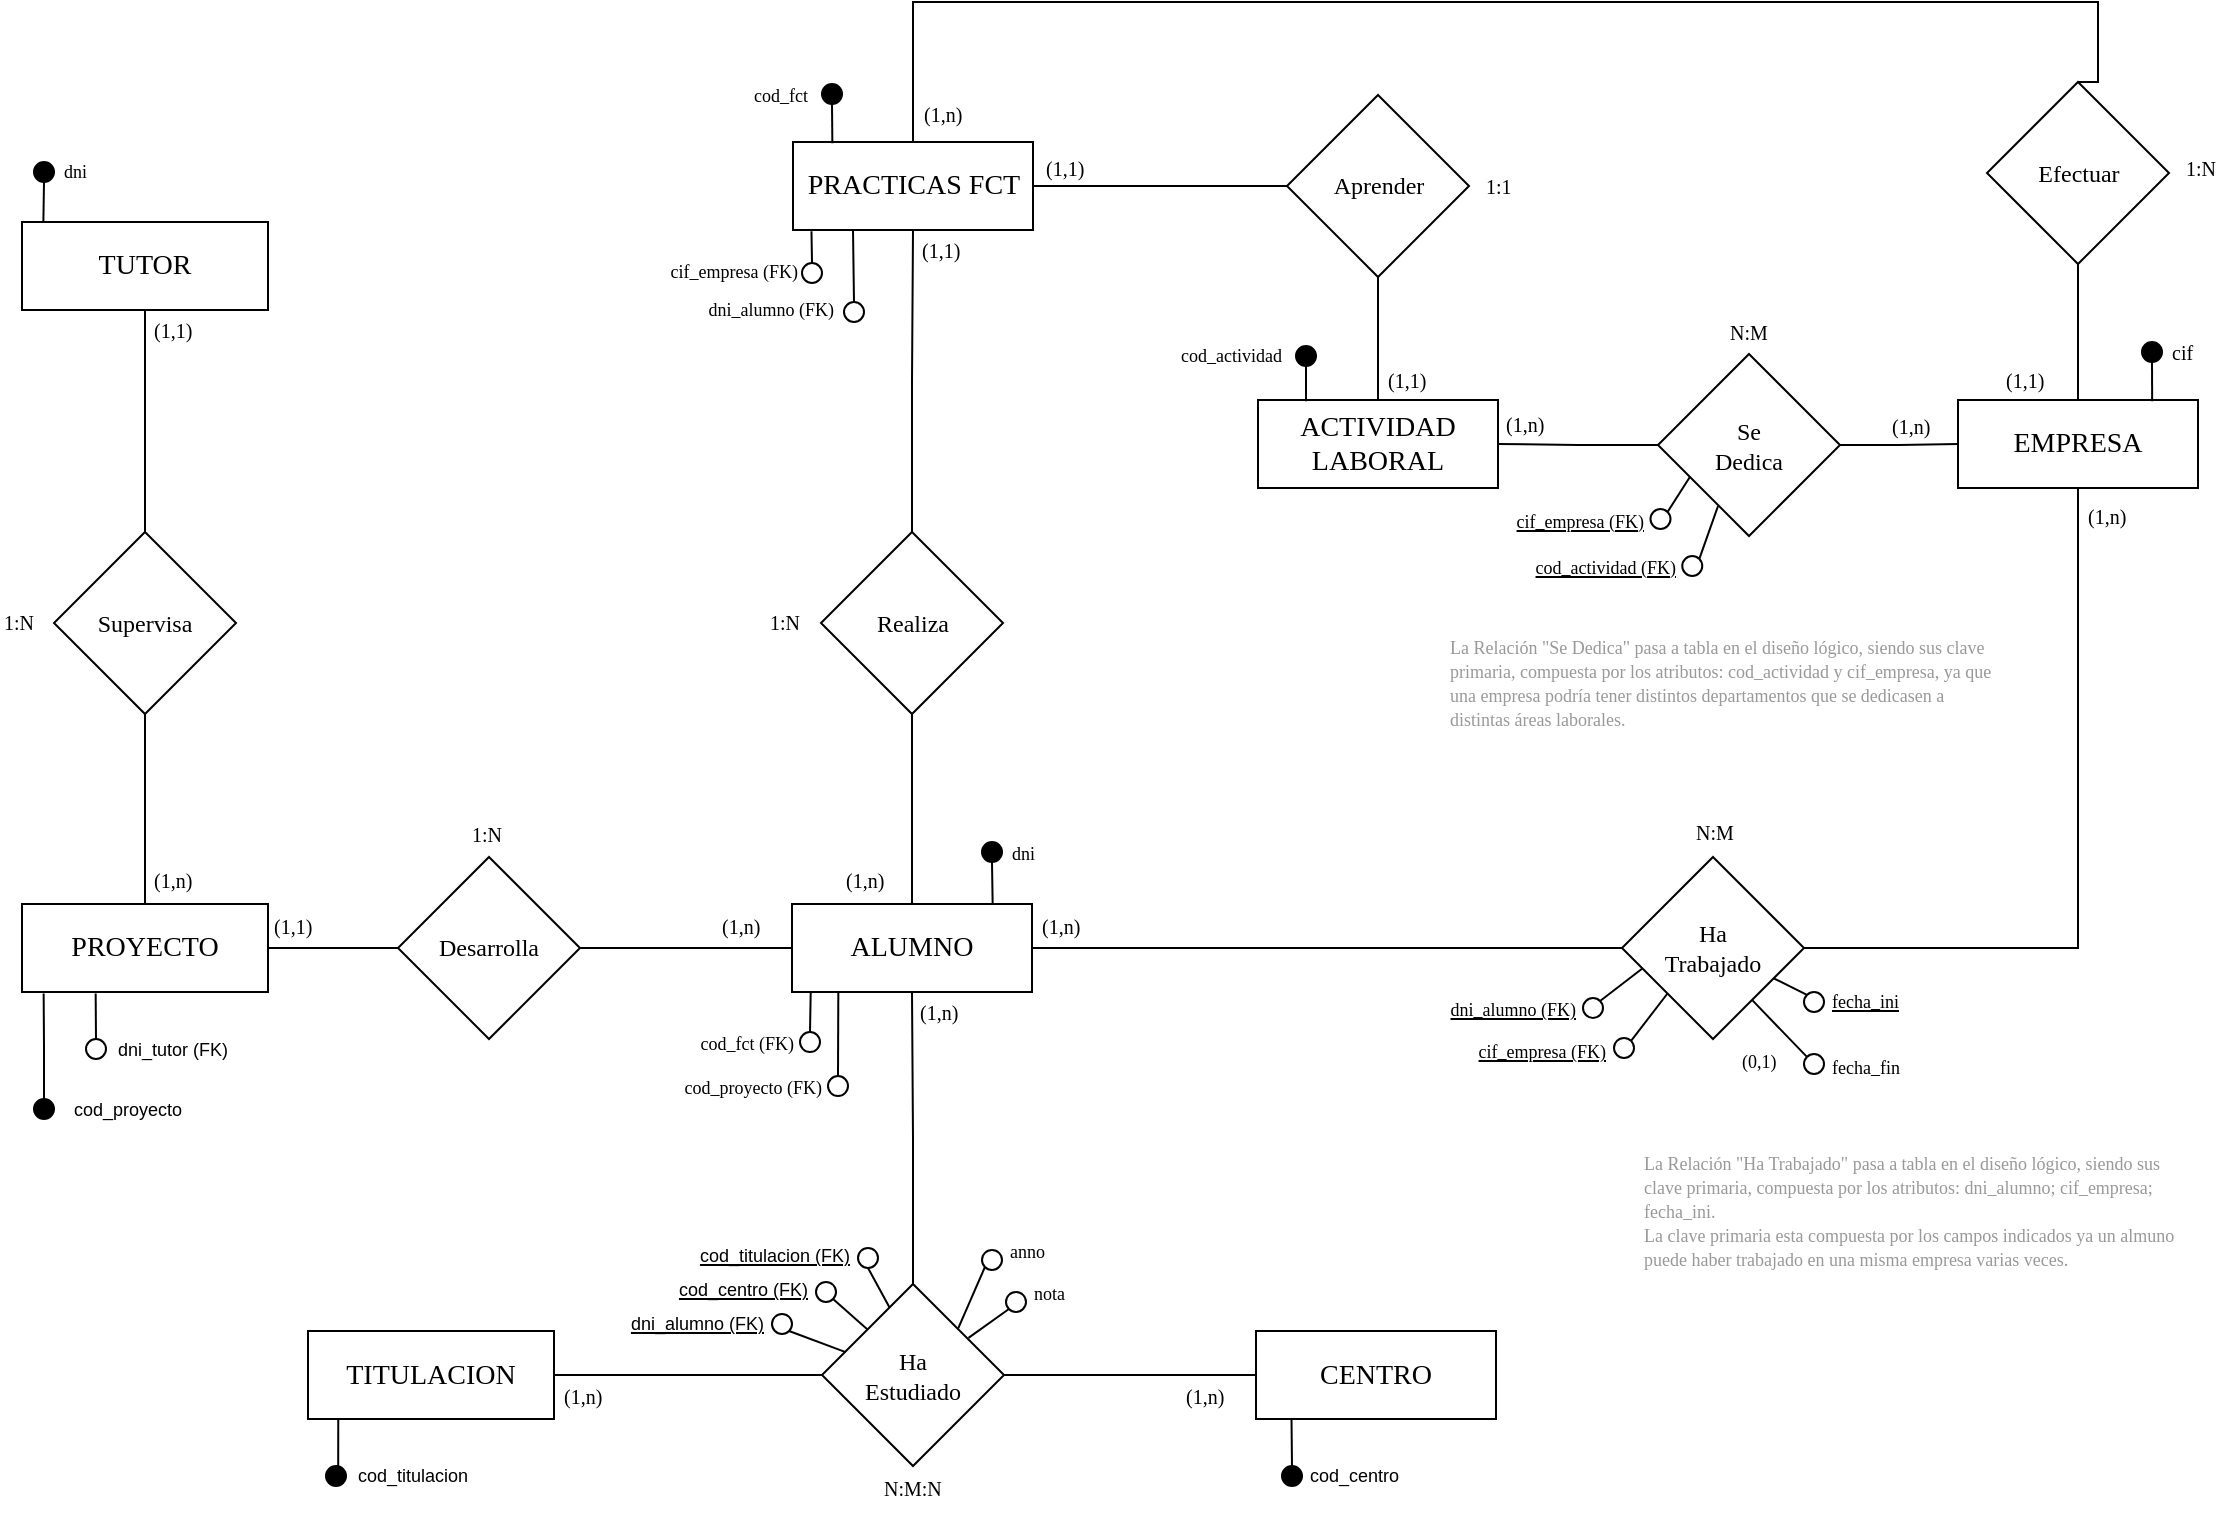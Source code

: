 <mxfile version="20.3.0" type="device"><diagram id="v0N8PeuxyIv0EkFZ524T" name="Página-1"><mxGraphModel dx="1185" dy="729" grid="1" gridSize="10" guides="1" tooltips="1" connect="1" arrows="1" fold="1" page="1" pageScale="1" pageWidth="1169" pageHeight="827" math="0" shadow="0"><root><mxCell id="0"/><mxCell id="1" parent="0"/><mxCell id="vz-3v_iNUSdOYsYR7F2_-3" value="" style="edgeStyle=orthogonalEdgeStyle;rounded=0;orthogonalLoop=1;jettySize=auto;html=1;endArrow=none;endFill=0;" parent="1" source="vz-3v_iNUSdOYsYR7F2_-1" target="vz-3v_iNUSdOYsYR7F2_-2" edge="1"><mxGeometry relative="1" as="geometry"/></mxCell><mxCell id="vz-3v_iNUSdOYsYR7F2_-20" value="" style="edgeStyle=orthogonalEdgeStyle;rounded=0;orthogonalLoop=1;jettySize=auto;html=1;fontFamily=Lucida Console;fontSize=14;endArrow=none;endFill=0;" parent="1" source="vz-3v_iNUSdOYsYR7F2_-1" target="vz-3v_iNUSdOYsYR7F2_-19" edge="1"><mxGeometry relative="1" as="geometry"/></mxCell><mxCell id="vz-3v_iNUSdOYsYR7F2_-1" value="ALUMNO" style="rounded=0;whiteSpace=wrap;html=1;fontFamily=Lucida Console;fontSize=14;" parent="1" vertex="1"><mxGeometry x="425" y="471" width="120" height="44" as="geometry"/></mxCell><mxCell id="vz-3v_iNUSdOYsYR7F2_-2" value="Desarrolla" style="rhombus;whiteSpace=wrap;html=1;rounded=0;fontFamily=Lucida Console;" parent="1" vertex="1"><mxGeometry x="228" y="447.5" width="91" height="91" as="geometry"/></mxCell><mxCell id="vz-3v_iNUSdOYsYR7F2_-7" value="" style="edgeStyle=orthogonalEdgeStyle;rounded=0;orthogonalLoop=1;jettySize=auto;html=1;fontFamily=Lucida Console;fontSize=14;endArrow=none;endFill=0;" parent="1" source="vz-3v_iNUSdOYsYR7F2_-6" target="vz-3v_iNUSdOYsYR7F2_-2" edge="1"><mxGeometry relative="1" as="geometry"/></mxCell><mxCell id="vz-3v_iNUSdOYsYR7F2_-6" value="PROYECTO" style="rounded=0;whiteSpace=wrap;html=1;fontFamily=Lucida Console;fontSize=14;" parent="1" vertex="1"><mxGeometry x="40" y="471" width="123" height="44" as="geometry"/></mxCell><mxCell id="vz-3v_iNUSdOYsYR7F2_-10" value="" style="edgeStyle=orthogonalEdgeStyle;rounded=0;orthogonalLoop=1;jettySize=auto;html=1;fontFamily=Lucida Console;fontSize=14;endArrow=none;endFill=0;" parent="1" source="vz-3v_iNUSdOYsYR7F2_-9" target="vz-3v_iNUSdOYsYR7F2_-6" edge="1"><mxGeometry relative="1" as="geometry"/></mxCell><mxCell id="vz-3v_iNUSdOYsYR7F2_-9" value="Supervisa" style="rhombus;whiteSpace=wrap;html=1;rounded=0;fontFamily=Lucida Console;" parent="1" vertex="1"><mxGeometry x="56" y="285" width="91" height="91" as="geometry"/></mxCell><mxCell id="vz-3v_iNUSdOYsYR7F2_-12" value="" style="edgeStyle=orthogonalEdgeStyle;rounded=0;orthogonalLoop=1;jettySize=auto;html=1;fontFamily=Lucida Console;fontSize=14;endArrow=none;endFill=0;" parent="1" source="vz-3v_iNUSdOYsYR7F2_-11" target="vz-3v_iNUSdOYsYR7F2_-9" edge="1"><mxGeometry relative="1" as="geometry"/></mxCell><mxCell id="vz-3v_iNUSdOYsYR7F2_-11" value="TUTOR" style="rounded=0;whiteSpace=wrap;html=1;fontFamily=Lucida Console;fontSize=14;" parent="1" vertex="1"><mxGeometry x="40" y="130" width="123" height="44" as="geometry"/></mxCell><mxCell id="vz-3v_iNUSdOYsYR7F2_-13" value="" style="edgeStyle=orthogonalEdgeStyle;rounded=0;orthogonalLoop=1;jettySize=auto;html=1;endArrow=none;endFill=0;" parent="1" source="vz-3v_iNUSdOYsYR7F2_-14" target="vz-3v_iNUSdOYsYR7F2_-15" edge="1"><mxGeometry relative="1" as="geometry"/></mxCell><mxCell id="vz-3v_iNUSdOYsYR7F2_-14" value="CENTRO" style="rounded=0;whiteSpace=wrap;html=1;fontFamily=Lucida Console;fontSize=14;" parent="1" vertex="1"><mxGeometry x="657" y="684.5" width="120" height="44" as="geometry"/></mxCell><mxCell id="vz-3v_iNUSdOYsYR7F2_-18" value="" style="edgeStyle=orthogonalEdgeStyle;rounded=0;orthogonalLoop=1;jettySize=auto;html=1;fontFamily=Lucida Console;fontSize=14;endArrow=none;endFill=0;" parent="1" source="vz-3v_iNUSdOYsYR7F2_-15" target="vz-3v_iNUSdOYsYR7F2_-1" edge="1"><mxGeometry relative="1" as="geometry"/></mxCell><mxCell id="vz-3v_iNUSdOYsYR7F2_-15" value="Ha&lt;br&gt;Estudiado" style="rhombus;whiteSpace=wrap;html=1;rounded=0;fontFamily=Lucida Console;" parent="1" vertex="1"><mxGeometry x="440" y="661" width="91" height="91" as="geometry"/></mxCell><mxCell id="vz-3v_iNUSdOYsYR7F2_-16" value="" style="edgeStyle=orthogonalEdgeStyle;rounded=0;orthogonalLoop=1;jettySize=auto;html=1;fontFamily=Lucida Console;fontSize=14;endArrow=none;endFill=0;" parent="1" source="vz-3v_iNUSdOYsYR7F2_-17" target="vz-3v_iNUSdOYsYR7F2_-15" edge="1"><mxGeometry relative="1" as="geometry"/></mxCell><mxCell id="vz-3v_iNUSdOYsYR7F2_-17" value="TITULACION" style="rounded=0;whiteSpace=wrap;html=1;fontFamily=Lucida Console;fontSize=14;" parent="1" vertex="1"><mxGeometry x="183" y="684.5" width="123" height="44" as="geometry"/></mxCell><mxCell id="vz-3v_iNUSdOYsYR7F2_-36" style="edgeStyle=orthogonalEdgeStyle;rounded=0;orthogonalLoop=1;jettySize=auto;html=1;exitX=1;exitY=0.5;exitDx=0;exitDy=0;entryX=0.5;entryY=1;entryDx=0;entryDy=0;fontFamily=Lucida Console;fontSize=14;endArrow=none;endFill=0;" parent="1" source="vz-3v_iNUSdOYsYR7F2_-19" target="vz-3v_iNUSdOYsYR7F2_-23" edge="1"><mxGeometry relative="1" as="geometry"/></mxCell><mxCell id="vz-3v_iNUSdOYsYR7F2_-19" value="Ha&lt;br&gt;Trabajado" style="rhombus;whiteSpace=wrap;html=1;rounded=0;fontFamily=Lucida Console;" parent="1" vertex="1"><mxGeometry x="840" y="447.5" width="91" height="91" as="geometry"/></mxCell><mxCell id="vz-3v_iNUSdOYsYR7F2_-22" value="" style="edgeStyle=orthogonalEdgeStyle;rounded=0;orthogonalLoop=1;jettySize=auto;html=1;fontFamily=Lucida Console;fontSize=14;endArrow=none;endFill=0;" parent="1" source="vz-3v_iNUSdOYsYR7F2_-21" target="vz-3v_iNUSdOYsYR7F2_-1" edge="1"><mxGeometry relative="1" as="geometry"/></mxCell><mxCell id="vz-3v_iNUSdOYsYR7F2_-27" value="" style="edgeStyle=orthogonalEdgeStyle;rounded=0;orthogonalLoop=1;jettySize=auto;html=1;fontFamily=Lucida Console;fontSize=14;endArrow=none;endFill=0;" parent="1" source="vz-3v_iNUSdOYsYR7F2_-21" target="vz-3v_iNUSdOYsYR7F2_-26" edge="1"><mxGeometry relative="1" as="geometry"/></mxCell><mxCell id="vz-3v_iNUSdOYsYR7F2_-21" value="Realiza" style="rhombus;whiteSpace=wrap;html=1;rounded=0;fontFamily=Lucida Console;" parent="1" vertex="1"><mxGeometry x="439.5" y="285" width="91" height="91" as="geometry"/></mxCell><mxCell id="vz-3v_iNUSdOYsYR7F2_-25" value="" style="edgeStyle=orthogonalEdgeStyle;rounded=0;orthogonalLoop=1;jettySize=auto;html=1;fontFamily=Lucida Console;fontSize=14;endArrow=none;endFill=0;" parent="1" source="vz-3v_iNUSdOYsYR7F2_-23" target="vz-3v_iNUSdOYsYR7F2_-24" edge="1"><mxGeometry relative="1" as="geometry"/></mxCell><mxCell id="vz-3v_iNUSdOYsYR7F2_-23" value="EMPRESA" style="rounded=0;whiteSpace=wrap;html=1;fontFamily=Lucida Console;fontSize=14;" parent="1" vertex="1"><mxGeometry x="1008" y="219" width="120" height="44" as="geometry"/></mxCell><mxCell id="vz-3v_iNUSdOYsYR7F2_-24" value="Efectuar" style="rhombus;whiteSpace=wrap;html=1;rounded=0;fontFamily=Lucida Console;" parent="1" vertex="1"><mxGeometry x="1022.5" y="60" width="91" height="91" as="geometry"/></mxCell><mxCell id="vz-3v_iNUSdOYsYR7F2_-30" value="" style="edgeStyle=orthogonalEdgeStyle;rounded=0;orthogonalLoop=1;jettySize=auto;html=1;fontFamily=Lucida Console;fontSize=14;endArrow=none;endFill=0;" parent="1" source="vz-3v_iNUSdOYsYR7F2_-26" target="vz-3v_iNUSdOYsYR7F2_-29" edge="1"><mxGeometry relative="1" as="geometry"/></mxCell><mxCell id="vz-3v_iNUSdOYsYR7F2_-32" style="edgeStyle=orthogonalEdgeStyle;rounded=0;orthogonalLoop=1;jettySize=auto;html=1;exitX=0.5;exitY=0;exitDx=0;exitDy=0;entryX=0.5;entryY=0;entryDx=0;entryDy=0;fontFamily=Lucida Console;fontSize=14;endArrow=none;endFill=0;" parent="1" source="vz-3v_iNUSdOYsYR7F2_-26" target="vz-3v_iNUSdOYsYR7F2_-24" edge="1"><mxGeometry relative="1" as="geometry"><Array as="points"><mxPoint x="486" y="20"/><mxPoint x="1078" y="20"/></Array></mxGeometry></mxCell><mxCell id="vz-3v_iNUSdOYsYR7F2_-26" value="PRACTICAS FCT" style="rounded=0;whiteSpace=wrap;html=1;fontFamily=Lucida Console;fontSize=14;" parent="1" vertex="1"><mxGeometry x="425.5" y="90" width="120" height="44" as="geometry"/></mxCell><mxCell id="vz-3v_iNUSdOYsYR7F2_-28" value="ACTIVIDAD&lt;br&gt;LABORAL" style="rounded=0;whiteSpace=wrap;html=1;fontFamily=Lucida Console;fontSize=14;" parent="1" vertex="1"><mxGeometry x="658" y="219" width="120" height="44" as="geometry"/></mxCell><mxCell id="vz-3v_iNUSdOYsYR7F2_-31" value="" style="edgeStyle=orthogonalEdgeStyle;rounded=0;orthogonalLoop=1;jettySize=auto;html=1;fontFamily=Lucida Console;fontSize=14;endArrow=none;endFill=0;exitX=0.5;exitY=1;exitDx=0;exitDy=0;" parent="1" source="vz-3v_iNUSdOYsYR7F2_-29" target="vz-3v_iNUSdOYsYR7F2_-28" edge="1"><mxGeometry relative="1" as="geometry"><mxPoint x="718" y="247.5" as="sourcePoint"/></mxGeometry></mxCell><mxCell id="vz-3v_iNUSdOYsYR7F2_-29" value="Aprender" style="rhombus;whiteSpace=wrap;html=1;rounded=0;fontFamily=Lucida Console;" parent="1" vertex="1"><mxGeometry x="672.5" y="66.5" width="91" height="91" as="geometry"/></mxCell><mxCell id="vz-3v_iNUSdOYsYR7F2_-34" value="" style="edgeStyle=orthogonalEdgeStyle;rounded=0;orthogonalLoop=1;jettySize=auto;html=1;fontFamily=Lucida Console;fontSize=14;endArrow=none;endFill=0;" parent="1" source="vz-3v_iNUSdOYsYR7F2_-33" target="vz-3v_iNUSdOYsYR7F2_-28" edge="1"><mxGeometry relative="1" as="geometry"/></mxCell><mxCell id="vz-3v_iNUSdOYsYR7F2_-35" value="" style="edgeStyle=orthogonalEdgeStyle;rounded=0;orthogonalLoop=1;jettySize=auto;html=1;fontFamily=Lucida Console;fontSize=14;endArrow=none;endFill=0;" parent="1" source="vz-3v_iNUSdOYsYR7F2_-33" target="vz-3v_iNUSdOYsYR7F2_-23" edge="1"><mxGeometry relative="1" as="geometry"/></mxCell><mxCell id="vz-3v_iNUSdOYsYR7F2_-33" value="Se&lt;br&gt;Dedica" style="rhombus;whiteSpace=wrap;html=1;rounded=0;fontFamily=Lucida Console;" parent="1" vertex="1"><mxGeometry x="858" y="196" width="91" height="91" as="geometry"/></mxCell><mxCell id="vz-3v_iNUSdOYsYR7F2_-39" style="edgeStyle=orthogonalEdgeStyle;rounded=0;orthogonalLoop=1;jettySize=auto;html=1;exitX=0.5;exitY=1;exitDx=0;exitDy=0;entryX=0.087;entryY=-0.008;entryDx=0;entryDy=0;entryPerimeter=0;fontFamily=Lucida Console;fontSize=14;endArrow=none;endFill=0;" parent="1" source="vz-3v_iNUSdOYsYR7F2_-37" target="vz-3v_iNUSdOYsYR7F2_-11" edge="1"><mxGeometry relative="1" as="geometry"/></mxCell><mxCell id="vz-3v_iNUSdOYsYR7F2_-37" value="" style="ellipse;fillColor=#000000;strokeColor=#000000;fontFamily=Lucida Console;fontSize=14;" parent="1" vertex="1"><mxGeometry x="46" y="100" width="10" height="10" as="geometry"/></mxCell><mxCell id="vz-3v_iNUSdOYsYR7F2_-40" value="&lt;span style=&quot;font-size: 9px;&quot;&gt;&lt;font style=&quot;font-size: 9px;&quot;&gt;dni&lt;/font&gt;&lt;/span&gt;" style="text;html=1;strokeColor=none;fillColor=none;align=left;verticalAlign=middle;whiteSpace=wrap;rounded=0;fontFamily=Lucida Console;fontSize=9;fontStyle=0" parent="1" vertex="1"><mxGeometry x="59" y="90" width="60" height="30" as="geometry"/></mxCell><mxCell id="vz-3v_iNUSdOYsYR7F2_-41" value="&lt;span&gt;&lt;font style=&quot;font-size: 10px;&quot;&gt;(1,1)&lt;/font&gt;&lt;/span&gt;" style="text;html=1;strokeColor=none;fillColor=none;align=left;verticalAlign=middle;whiteSpace=wrap;rounded=0;fontFamily=Lucida Console;fontSize=14;fontStyle=0" parent="1" vertex="1"><mxGeometry x="104" y="169" width="36" height="30" as="geometry"/></mxCell><mxCell id="vz-3v_iNUSdOYsYR7F2_-42" value="&lt;span&gt;&lt;font style=&quot;font-size: 10px;&quot;&gt;(1,n)&lt;/font&gt;&lt;/span&gt;" style="text;html=1;strokeColor=none;fillColor=none;align=left;verticalAlign=middle;whiteSpace=wrap;rounded=0;fontFamily=Lucida Console;fontSize=14;fontStyle=0" parent="1" vertex="1"><mxGeometry x="104" y="444" width="60" height="30" as="geometry"/></mxCell><mxCell id="vz-3v_iNUSdOYsYR7F2_-43" value="&lt;span&gt;&lt;font style=&quot;font-size: 10px;&quot;&gt;1:N&lt;/font&gt;&lt;/span&gt;" style="text;html=1;strokeColor=none;fillColor=none;align=left;verticalAlign=middle;whiteSpace=wrap;rounded=0;fontFamily=Lucida Console;fontSize=14;fontStyle=0" parent="1" vertex="1"><mxGeometry x="29" y="314.5" width="60" height="30" as="geometry"/></mxCell><mxCell id="vz-3v_iNUSdOYsYR7F2_-47" style="edgeStyle=orthogonalEdgeStyle;rounded=0;orthogonalLoop=1;jettySize=auto;html=1;exitX=0.5;exitY=0;exitDx=0;exitDy=0;entryX=0.088;entryY=1.018;entryDx=0;entryDy=0;entryPerimeter=0;fontFamily=Lucida Console;fontSize=14;endArrow=none;endFill=0;" parent="1" source="vz-3v_iNUSdOYsYR7F2_-45" target="vz-3v_iNUSdOYsYR7F2_-6" edge="1"><mxGeometry relative="1" as="geometry"/></mxCell><mxCell id="vz-3v_iNUSdOYsYR7F2_-45" value="" style="ellipse;fillColor=#000000;strokeColor=#000000;fontFamily=Lucida Console;fontSize=14;" parent="1" vertex="1"><mxGeometry x="46" y="568.5" width="10" height="10" as="geometry"/></mxCell><mxCell id="vz-3v_iNUSdOYsYR7F2_-50" style="edgeStyle=orthogonalEdgeStyle;rounded=0;orthogonalLoop=1;jettySize=auto;html=1;exitX=0.5;exitY=1;exitDx=0;exitDy=0;entryX=0.836;entryY=-0.011;entryDx=0;entryDy=0;entryPerimeter=0;fontFamily=Lucida Console;fontSize=10;endArrow=none;endFill=0;" parent="1" source="vz-3v_iNUSdOYsYR7F2_-48" target="vz-3v_iNUSdOYsYR7F2_-1" edge="1"><mxGeometry relative="1" as="geometry"/></mxCell><mxCell id="vz-3v_iNUSdOYsYR7F2_-48" value="" style="ellipse;fillColor=#000000;strokeColor=#000000;fontFamily=Lucida Console;fontSize=14;" parent="1" vertex="1"><mxGeometry x="520" y="440" width="10" height="10" as="geometry"/></mxCell><mxCell id="vz-3v_iNUSdOYsYR7F2_-49" value="&lt;span&gt;&lt;font style=&quot;font-size: 9px;&quot;&gt;dni&lt;/font&gt;&lt;/span&gt;" style="text;html=1;strokeColor=none;fillColor=none;align=left;verticalAlign=middle;whiteSpace=wrap;rounded=0;fontFamily=Lucida Console;fontSize=14;fontStyle=0" parent="1" vertex="1"><mxGeometry x="533" y="440" width="60" height="10" as="geometry"/></mxCell><mxCell id="vz-3v_iNUSdOYsYR7F2_-51" value="&lt;span&gt;&lt;font style=&quot;font-size: 10px;&quot;&gt;(1,1)&lt;/font&gt;&lt;/span&gt;" style="text;html=1;strokeColor=none;fillColor=none;align=left;verticalAlign=middle;whiteSpace=wrap;rounded=0;fontFamily=Lucida Console;fontSize=14;fontStyle=0" parent="1" vertex="1"><mxGeometry x="164" y="467" width="60" height="30" as="geometry"/></mxCell><mxCell id="vz-3v_iNUSdOYsYR7F2_-52" value="&lt;span&gt;&lt;font style=&quot;font-size: 10px;&quot;&gt;(1,n)&lt;/font&gt;&lt;/span&gt;" style="text;html=1;strokeColor=none;fillColor=none;align=left;verticalAlign=middle;whiteSpace=wrap;rounded=0;fontFamily=Lucida Console;fontSize=14;fontStyle=0" parent="1" vertex="1"><mxGeometry x="388" y="467" width="60" height="30" as="geometry"/></mxCell><mxCell id="vz-3v_iNUSdOYsYR7F2_-53" value="&lt;span&gt;&lt;font style=&quot;font-size: 10px;&quot;&gt;1:N&lt;/font&gt;&lt;/span&gt;" style="text;html=1;strokeColor=none;fillColor=none;align=left;verticalAlign=middle;whiteSpace=wrap;rounded=0;fontFamily=Lucida Console;fontSize=14;fontStyle=0" parent="1" vertex="1"><mxGeometry x="263" y="421" width="60" height="30" as="geometry"/></mxCell><mxCell id="vz-3v_iNUSdOYsYR7F2_-55" value="&lt;span style=&quot;font-size: 9px; font-family: Calibri, sans-serif;&quot;&gt;cod_titulacion&lt;/span&gt;" style="text;whiteSpace=wrap;html=1;fontSize=9;fontFamily=Lucida Console;" parent="1" vertex="1"><mxGeometry x="206" y="745" width="100" height="40" as="geometry"/></mxCell><mxCell id="vz-3v_iNUSdOYsYR7F2_-59" style="edgeStyle=orthogonalEdgeStyle;rounded=0;orthogonalLoop=1;jettySize=auto;html=1;exitX=0.5;exitY=0;exitDx=0;exitDy=0;entryX=0.123;entryY=1.002;entryDx=0;entryDy=0;entryPerimeter=0;fontFamily=Lucida Console;fontSize=10;endArrow=none;endFill=0;" parent="1" source="vz-3v_iNUSdOYsYR7F2_-56" target="vz-3v_iNUSdOYsYR7F2_-17" edge="1"><mxGeometry relative="1" as="geometry"/></mxCell><mxCell id="vz-3v_iNUSdOYsYR7F2_-56" value="" style="ellipse;fillColor=#000000;strokeColor=#000000;fontFamily=Lucida Console;fontSize=14;" parent="1" vertex="1"><mxGeometry x="192" y="752" width="10" height="10" as="geometry"/></mxCell><mxCell id="vz-3v_iNUSdOYsYR7F2_-58" value="&lt;span style=&quot;font-size: 9px; font-family: Calibri, sans-serif;&quot;&gt;cod_centro&lt;/span&gt;" style="text;whiteSpace=wrap;html=1;fontSize=9;fontFamily=Lucida Console;" parent="1" vertex="1"><mxGeometry x="682" y="745" width="90" height="40" as="geometry"/></mxCell><mxCell id="vz-3v_iNUSdOYsYR7F2_-61" style="edgeStyle=orthogonalEdgeStyle;rounded=0;orthogonalLoop=1;jettySize=auto;html=1;exitX=0.5;exitY=0;exitDx=0;exitDy=0;entryX=0.148;entryY=1.012;entryDx=0;entryDy=0;entryPerimeter=0;fontFamily=Lucida Console;fontSize=10;endArrow=none;endFill=0;" parent="1" source="vz-3v_iNUSdOYsYR7F2_-60" target="vz-3v_iNUSdOYsYR7F2_-14" edge="1"><mxGeometry relative="1" as="geometry"><mxPoint x="675" y="752.0" as="sourcePoint"/><mxPoint x="675.36" y="727.884" as="targetPoint"/></mxGeometry></mxCell><mxCell id="vz-3v_iNUSdOYsYR7F2_-60" value="" style="ellipse;fillColor=#000000;strokeColor=#000000;fontFamily=Lucida Console;fontSize=14;" parent="1" vertex="1"><mxGeometry x="670" y="752" width="10" height="10" as="geometry"/></mxCell><mxCell id="vz-3v_iNUSdOYsYR7F2_-62" value="&lt;span style=&quot;font-size: 9px;&quot;&gt;anno&lt;/span&gt;" style="text;whiteSpace=wrap;html=1;fontSize=9;fontFamily=Lucida Console;" parent="1" vertex="1"><mxGeometry x="532" y="632.97" width="28" height="18.03" as="geometry"/></mxCell><mxCell id="vz-3v_iNUSdOYsYR7F2_-65" style="rounded=0;orthogonalLoop=1;jettySize=auto;html=1;exitX=0;exitY=1;exitDx=0;exitDy=0;entryX=0.749;entryY=0.242;entryDx=0;entryDy=0;entryPerimeter=0;fontFamily=Lucida Console;fontSize=10;endArrow=none;endFill=0;" parent="1" source="vz-3v_iNUSdOYsYR7F2_-64" target="vz-3v_iNUSdOYsYR7F2_-15" edge="1"><mxGeometry relative="1" as="geometry"/></mxCell><mxCell id="vz-3v_iNUSdOYsYR7F2_-64" value="" style="ellipse;fillColor=#FFFFFF;strokeColor=#000000;fontFamily=Lucida Console;fontSize=14;" parent="1" vertex="1"><mxGeometry x="520" y="643.97" width="10" height="10" as="geometry"/></mxCell><mxCell id="vz-3v_iNUSdOYsYR7F2_-66" value="&lt;span style=&quot;font-size: 9px;&quot;&gt;nota&lt;/span&gt;" style="text;whiteSpace=wrap;html=1;fontSize=9;fontFamily=Lucida Console;" parent="1" vertex="1"><mxGeometry x="544" y="653.97" width="28" height="18.03" as="geometry"/></mxCell><mxCell id="vz-3v_iNUSdOYsYR7F2_-68" style="edgeStyle=none;rounded=0;orthogonalLoop=1;jettySize=auto;html=1;exitX=0;exitY=1;exitDx=0;exitDy=0;entryX=0.805;entryY=0.296;entryDx=0;entryDy=0;entryPerimeter=0;fontFamily=Lucida Console;fontSize=10;endArrow=none;endFill=0;" parent="1" source="vz-3v_iNUSdOYsYR7F2_-67" target="vz-3v_iNUSdOYsYR7F2_-15" edge="1"><mxGeometry relative="1" as="geometry"/></mxCell><mxCell id="vz-3v_iNUSdOYsYR7F2_-67" value="" style="ellipse;fillColor=#FFFFFF;strokeColor=#000000;fontFamily=Lucida Console;fontSize=14;" parent="1" vertex="1"><mxGeometry x="532" y="664.97" width="10" height="10" as="geometry"/></mxCell><mxCell id="vz-3v_iNUSdOYsYR7F2_-69" value="&lt;span&gt;&lt;font style=&quot;font-size: 10px;&quot;&gt;(1,n)&lt;/font&gt;&lt;/span&gt;" style="text;html=1;strokeColor=none;fillColor=none;align=left;verticalAlign=middle;whiteSpace=wrap;rounded=0;fontFamily=Lucida Console;fontSize=14;fontStyle=0" parent="1" vertex="1"><mxGeometry x="487" y="510" width="60" height="30" as="geometry"/></mxCell><mxCell id="vz-3v_iNUSdOYsYR7F2_-70" value="&lt;span&gt;&lt;font style=&quot;font-size: 10px;&quot;&gt;(1,n)&lt;/font&gt;&lt;/span&gt;" style="text;html=1;strokeColor=none;fillColor=none;align=left;verticalAlign=middle;whiteSpace=wrap;rounded=0;fontFamily=Lucida Console;fontSize=14;fontStyle=0" parent="1" vertex="1"><mxGeometry x="309" y="701.5" width="60" height="30" as="geometry"/></mxCell><mxCell id="vz-3v_iNUSdOYsYR7F2_-71" value="&lt;span&gt;&lt;font style=&quot;font-size: 10px;&quot;&gt;(1,n)&lt;/font&gt;&lt;/span&gt;" style="text;html=1;strokeColor=none;fillColor=none;align=left;verticalAlign=middle;whiteSpace=wrap;rounded=0;fontFamily=Lucida Console;fontSize=14;fontStyle=0" parent="1" vertex="1"><mxGeometry x="620" y="701.5" width="60" height="30" as="geometry"/></mxCell><mxCell id="vz-3v_iNUSdOYsYR7F2_-72" value="&lt;span&gt;&lt;font style=&quot;font-size: 10px;&quot;&gt;N:M:N&lt;/font&gt;&lt;/span&gt;" style="text;html=1;strokeColor=none;fillColor=none;align=left;verticalAlign=middle;whiteSpace=wrap;rounded=0;fontFamily=Lucida Console;fontSize=14;fontStyle=0" parent="1" vertex="1"><mxGeometry x="469" y="748" width="60" height="30" as="geometry"/></mxCell><mxCell id="vz-3v_iNUSdOYsYR7F2_-73" value="&lt;span style=&quot;font-size: 9px;&quot;&gt;fecha_ini&lt;/span&gt;" style="text;whiteSpace=wrap;html=1;fontSize=9;fontFamily=Lucida Console;fontStyle=4" parent="1" vertex="1"><mxGeometry x="943" y="508" width="69" height="18.03" as="geometry"/></mxCell><mxCell id="vz-3v_iNUSdOYsYR7F2_-77" style="edgeStyle=none;rounded=0;orthogonalLoop=1;jettySize=auto;html=1;exitX=0;exitY=0;exitDx=0;exitDy=0;fontFamily=Lucida Console;fontSize=10;endArrow=none;endFill=0;" parent="1" source="vz-3v_iNUSdOYsYR7F2_-74" target="vz-3v_iNUSdOYsYR7F2_-19" edge="1"><mxGeometry relative="1" as="geometry"/></mxCell><mxCell id="vz-3v_iNUSdOYsYR7F2_-74" value="" style="ellipse;fillColor=none;strokeColor=#000000;fontFamily=Lucida Console;fontSize=14;" parent="1" vertex="1"><mxGeometry x="931" y="515" width="10" height="10" as="geometry"/></mxCell><mxCell id="vz-3v_iNUSdOYsYR7F2_-75" value="&lt;span style=&quot;font-size: 9px;&quot;&gt;fecha_fin&lt;/span&gt;" style="text;whiteSpace=wrap;html=1;fontSize=9;fontFamily=Lucida Console;" parent="1" vertex="1"><mxGeometry x="943" y="541" width="67" height="18.03" as="geometry"/></mxCell><mxCell id="vz-3v_iNUSdOYsYR7F2_-78" style="edgeStyle=none;rounded=0;orthogonalLoop=1;jettySize=auto;html=1;exitX=0;exitY=0;exitDx=0;exitDy=0;entryX=0.717;entryY=0.788;entryDx=0;entryDy=0;entryPerimeter=0;fontFamily=Lucida Console;fontSize=10;endArrow=none;endFill=0;" parent="1" source="vz-3v_iNUSdOYsYR7F2_-76" target="vz-3v_iNUSdOYsYR7F2_-19" edge="1"><mxGeometry relative="1" as="geometry"/></mxCell><mxCell id="vz-3v_iNUSdOYsYR7F2_-76" value="" style="ellipse;fillColor=#FFFFFF;strokeColor=#000000;fontFamily=Lucida Console;fontSize=14;" parent="1" vertex="1"><mxGeometry x="931" y="546" width="10" height="10" as="geometry"/></mxCell><mxCell id="vz-3v_iNUSdOYsYR7F2_-79" value="&lt;span&gt;&lt;font style=&quot;font-size: 10px;&quot;&gt;(1,n)&lt;/font&gt;&lt;/span&gt;" style="text;html=1;strokeColor=none;fillColor=none;align=left;verticalAlign=middle;whiteSpace=wrap;rounded=0;fontFamily=Lucida Console;fontSize=14;fontStyle=0" parent="1" vertex="1"><mxGeometry x="548" y="467" width="60" height="30" as="geometry"/></mxCell><mxCell id="vz-3v_iNUSdOYsYR7F2_-80" value="&lt;span&gt;&lt;font style=&quot;font-size: 10px;&quot;&gt;(1,n)&lt;/font&gt;&lt;/span&gt;" style="text;html=1;strokeColor=none;fillColor=none;align=left;verticalAlign=middle;whiteSpace=wrap;rounded=0;fontFamily=Lucida Console;fontSize=14;fontStyle=0" parent="1" vertex="1"><mxGeometry x="1071" y="262" width="39" height="30" as="geometry"/></mxCell><mxCell id="vz-3v_iNUSdOYsYR7F2_-81" value="&lt;span&gt;&lt;font style=&quot;font-size: 10px;&quot;&gt;N:M&lt;/font&gt;&lt;/span&gt;" style="text;html=1;strokeColor=none;fillColor=none;align=left;verticalAlign=middle;whiteSpace=wrap;rounded=0;fontFamily=Lucida Console;fontSize=14;fontStyle=0" parent="1" vertex="1"><mxGeometry x="875" y="420" width="60" height="30" as="geometry"/></mxCell><mxCell id="vz-3v_iNUSdOYsYR7F2_-84" style="edgeStyle=none;rounded=0;orthogonalLoop=1;jettySize=auto;html=1;exitX=0.5;exitY=1;exitDx=0;exitDy=0;entryX=0.809;entryY=0.015;entryDx=0;entryDy=0;entryPerimeter=0;fontFamily=Lucida Console;fontSize=10;endArrow=none;endFill=0;" parent="1" source="vz-3v_iNUSdOYsYR7F2_-82" target="vz-3v_iNUSdOYsYR7F2_-23" edge="1"><mxGeometry relative="1" as="geometry"/></mxCell><mxCell id="vz-3v_iNUSdOYsYR7F2_-82" value="" style="ellipse;fillColor=#000000;strokeColor=#000000;fontFamily=Lucida Console;fontSize=14;" parent="1" vertex="1"><mxGeometry x="1100" y="190" width="10" height="10" as="geometry"/></mxCell><mxCell id="vz-3v_iNUSdOYsYR7F2_-83" value="&lt;span&gt;&lt;font style=&quot;font-size: 10px;&quot;&gt;cif&lt;/font&gt;&lt;/span&gt;" style="text;html=1;strokeColor=none;fillColor=none;align=left;verticalAlign=middle;whiteSpace=wrap;rounded=0;fontFamily=Lucida Console;fontSize=14;fontStyle=0" parent="1" vertex="1"><mxGeometry x="1113" y="180" width="27" height="30" as="geometry"/></mxCell><mxCell id="vz-3v_iNUSdOYsYR7F2_-90" style="edgeStyle=none;rounded=0;orthogonalLoop=1;jettySize=auto;html=1;exitX=0.5;exitY=0;exitDx=0;exitDy=0;entryX=0.077;entryY=1.015;entryDx=0;entryDy=0;entryPerimeter=0;fontFamily=Lucida Console;fontSize=10;endArrow=none;endFill=0;" parent="1" source="vz-3v_iNUSdOYsYR7F2_-86" target="vz-3v_iNUSdOYsYR7F2_-26" edge="1"><mxGeometry relative="1" as="geometry"/></mxCell><mxCell id="vz-3v_iNUSdOYsYR7F2_-86" value="" style="ellipse;fillColor=none;strokeColor=#000000;fontFamily=Lucida Console;fontSize=14;" parent="1" vertex="1"><mxGeometry x="430" y="150.5" width="10" height="10" as="geometry"/></mxCell><mxCell id="vz-3v_iNUSdOYsYR7F2_-87" value="&lt;span&gt;&lt;font style=&quot;font-size: 9px;&quot;&gt;cif_empresa (FK)&lt;/font&gt;&lt;/span&gt;" style="text;html=1;strokeColor=none;fillColor=none;align=right;verticalAlign=middle;whiteSpace=wrap;rounded=0;fontFamily=Lucida Console;fontSize=10;fontStyle=0" parent="1" vertex="1"><mxGeometry x="340" y="148.5" width="90" height="11.5" as="geometry"/></mxCell><mxCell id="vz-3v_iNUSdOYsYR7F2_-91" style="edgeStyle=none;rounded=0;orthogonalLoop=1;jettySize=auto;html=1;exitX=0.5;exitY=0;exitDx=0;exitDy=0;fontFamily=Lucida Console;fontSize=10;endArrow=none;endFill=0;entryX=0.25;entryY=1;entryDx=0;entryDy=0;" parent="1" source="vz-3v_iNUSdOYsYR7F2_-88" target="vz-3v_iNUSdOYsYR7F2_-26" edge="1"><mxGeometry relative="1" as="geometry"><mxPoint x="458" y="130" as="targetPoint"/></mxGeometry></mxCell><mxCell id="vz-3v_iNUSdOYsYR7F2_-88" value="" style="ellipse;fillColor=none;strokeColor=#000000;fontFamily=Lucida Console;fontSize=14;" parent="1" vertex="1"><mxGeometry x="451" y="170" width="10" height="10" as="geometry"/></mxCell><mxCell id="vz-3v_iNUSdOYsYR7F2_-89" value="&lt;span&gt;&lt;font style=&quot;font-size: 9px;&quot;&gt;dni_alumno (FK)&lt;/font&gt;&lt;/span&gt;" style="text;html=1;strokeColor=none;fillColor=none;align=right;verticalAlign=middle;whiteSpace=wrap;rounded=0;fontFamily=Lucida Console;fontSize=10;fontStyle=0" parent="1" vertex="1"><mxGeometry x="360" y="168" width="88" height="10" as="geometry"/></mxCell><mxCell id="vz-3v_iNUSdOYsYR7F2_-92" value="&lt;span&gt;&lt;font style=&quot;font-size: 10px;&quot;&gt;(1,n)&lt;/font&gt;&lt;/span&gt;" style="text;html=1;strokeColor=none;fillColor=none;align=left;verticalAlign=middle;whiteSpace=wrap;rounded=0;fontFamily=Lucida Console;fontSize=14;fontStyle=0" parent="1" vertex="1"><mxGeometry x="450" y="444" width="60" height="30" as="geometry"/></mxCell><mxCell id="vz-3v_iNUSdOYsYR7F2_-93" value="&lt;span&gt;&lt;font style=&quot;font-size: 10px;&quot;&gt;(1,1)&lt;/font&gt;&lt;/span&gt;" style="text;html=1;strokeColor=none;fillColor=none;align=left;verticalAlign=middle;whiteSpace=wrap;rounded=0;fontFamily=Lucida Console;fontSize=14;fontStyle=0" parent="1" vertex="1"><mxGeometry x="488" y="129" width="60" height="30" as="geometry"/></mxCell><mxCell id="vz-3v_iNUSdOYsYR7F2_-94" value="&lt;span&gt;&lt;font style=&quot;font-size: 10px;&quot;&gt;1:N&lt;/font&gt;&lt;/span&gt;" style="text;html=1;strokeColor=none;fillColor=none;align=left;verticalAlign=middle;whiteSpace=wrap;rounded=0;fontFamily=Lucida Console;fontSize=14;fontStyle=0" parent="1" vertex="1"><mxGeometry x="412" y="315" width="28" height="30" as="geometry"/></mxCell><mxCell id="vz-3v_iNUSdOYsYR7F2_-95" value="&lt;span&gt;&lt;font style=&quot;font-size: 10px;&quot;&gt;(1,1)&lt;/font&gt;&lt;/span&gt;" style="text;html=1;strokeColor=none;fillColor=none;align=left;verticalAlign=middle;whiteSpace=wrap;rounded=0;fontFamily=Lucida Console;fontSize=14;fontStyle=0" parent="1" vertex="1"><mxGeometry x="550" y="88" width="60" height="30" as="geometry"/></mxCell><mxCell id="vz-3v_iNUSdOYsYR7F2_-96" value="&lt;span&gt;&lt;font style=&quot;font-size: 10px;&quot;&gt;(1,1)&lt;/font&gt;&lt;/span&gt;" style="text;html=1;strokeColor=none;fillColor=none;align=left;verticalAlign=middle;whiteSpace=wrap;rounded=0;fontFamily=Lucida Console;fontSize=14;fontStyle=0" parent="1" vertex="1"><mxGeometry x="721" y="194" width="60" height="30" as="geometry"/></mxCell><mxCell id="vz-3v_iNUSdOYsYR7F2_-97" value="&lt;span&gt;&lt;font style=&quot;font-size: 10px;&quot;&gt;1:1&lt;/font&gt;&lt;/span&gt;" style="text;html=1;strokeColor=none;fillColor=none;align=left;verticalAlign=middle;whiteSpace=wrap;rounded=0;fontFamily=Lucida Console;fontSize=14;fontStyle=0" parent="1" vertex="1"><mxGeometry x="770" y="97" width="28" height="30" as="geometry"/></mxCell><mxCell id="vz-3v_iNUSdOYsYR7F2_-100" style="edgeStyle=none;rounded=0;orthogonalLoop=1;jettySize=auto;html=1;exitX=0.5;exitY=1;exitDx=0;exitDy=0;entryX=0.2;entryY=0.014;entryDx=0;entryDy=0;entryPerimeter=0;fontFamily=Lucida Console;fontSize=10;endArrow=none;endFill=0;" parent="1" source="vz-3v_iNUSdOYsYR7F2_-98" target="vz-3v_iNUSdOYsYR7F2_-28" edge="1"><mxGeometry relative="1" as="geometry"/></mxCell><mxCell id="vz-3v_iNUSdOYsYR7F2_-98" value="" style="ellipse;fillColor=#000000;strokeColor=#000000;fontFamily=Lucida Console;fontSize=14;" parent="1" vertex="1"><mxGeometry x="677" y="192" width="10" height="10" as="geometry"/></mxCell><mxCell id="vz-3v_iNUSdOYsYR7F2_-99" value="&lt;span style=&quot;font-size: 9px;&quot;&gt;cod_actividad&lt;/span&gt;" style="text;html=1;strokeColor=none;fillColor=none;align=right;verticalAlign=middle;whiteSpace=wrap;rounded=0;fontFamily=Lucida Console;fontSize=9;fontStyle=0" parent="1" vertex="1"><mxGeometry x="589" y="182" width="83" height="30" as="geometry"/></mxCell><mxCell id="vz-3v_iNUSdOYsYR7F2_-101" value="&lt;span&gt;&lt;font style=&quot;font-size: 10px;&quot;&gt;(1,n)&lt;/font&gt;&lt;/span&gt;" style="text;html=1;strokeColor=none;fillColor=none;align=left;verticalAlign=middle;whiteSpace=wrap;rounded=0;fontFamily=Lucida Console;fontSize=14;fontStyle=0" parent="1" vertex="1"><mxGeometry x="489" y="61" width="60" height="30" as="geometry"/></mxCell><mxCell id="vz-3v_iNUSdOYsYR7F2_-102" value="&lt;span&gt;&lt;font style=&quot;font-size: 10px;&quot;&gt;(1,1)&lt;/font&gt;&lt;/span&gt;" style="text;html=1;strokeColor=none;fillColor=none;align=left;verticalAlign=middle;whiteSpace=wrap;rounded=0;fontFamily=Lucida Console;fontSize=14;fontStyle=0" parent="1" vertex="1"><mxGeometry x="1030" y="194" width="60" height="30" as="geometry"/></mxCell><mxCell id="vz-3v_iNUSdOYsYR7F2_-103" value="&lt;span&gt;&lt;font style=&quot;font-size: 10px;&quot;&gt;1:N&lt;/font&gt;&lt;/span&gt;" style="text;html=1;strokeColor=none;fillColor=none;align=left;verticalAlign=middle;whiteSpace=wrap;rounded=0;fontFamily=Lucida Console;fontSize=14;fontStyle=0" parent="1" vertex="1"><mxGeometry x="1120" y="88" width="28" height="30" as="geometry"/></mxCell><mxCell id="vz-3v_iNUSdOYsYR7F2_-104" value="&lt;span&gt;&lt;font style=&quot;font-size: 10px;&quot;&gt;(1,n)&lt;/font&gt;&lt;/span&gt;" style="text;html=1;strokeColor=none;fillColor=none;align=left;verticalAlign=middle;whiteSpace=wrap;rounded=0;fontFamily=Lucida Console;fontSize=14;fontStyle=0" parent="1" vertex="1"><mxGeometry x="780" y="216" width="39" height="30" as="geometry"/></mxCell><mxCell id="vz-3v_iNUSdOYsYR7F2_-105" value="&lt;span&gt;&lt;font style=&quot;font-size: 10px;&quot;&gt;(1,n)&lt;/font&gt;&lt;/span&gt;" style="text;html=1;strokeColor=none;fillColor=none;align=left;verticalAlign=middle;whiteSpace=wrap;rounded=0;fontFamily=Lucida Console;fontSize=14;fontStyle=0" parent="1" vertex="1"><mxGeometry x="973" y="217" width="39" height="30" as="geometry"/></mxCell><mxCell id="vz-3v_iNUSdOYsYR7F2_-106" value="&lt;span&gt;&lt;font style=&quot;font-size: 10px;&quot;&gt;N:M&lt;/font&gt;&lt;/span&gt;" style="text;html=1;strokeColor=none;fillColor=none;align=left;verticalAlign=middle;whiteSpace=wrap;rounded=0;fontFamily=Lucida Console;fontSize=14;fontStyle=0" parent="1" vertex="1"><mxGeometry x="891.5" y="170" width="28" height="30" as="geometry"/></mxCell><mxCell id="km1xE1ueeMJbtDZ5ou2a-1" style="edgeStyle=orthogonalEdgeStyle;rounded=0;orthogonalLoop=1;jettySize=auto;html=1;exitX=0.5;exitY=0;exitDx=0;exitDy=0;entryX=0.088;entryY=1.018;entryDx=0;entryDy=0;entryPerimeter=0;fontFamily=Lucida Console;fontSize=14;endArrow=none;endFill=0;" edge="1" parent="1" source="km1xE1ueeMJbtDZ5ou2a-2"><mxGeometry relative="1" as="geometry"><mxPoint x="76.824" y="515.792" as="targetPoint"/></mxGeometry></mxCell><mxCell id="km1xE1ueeMJbtDZ5ou2a-2" value="" style="ellipse;fillColor=none;strokeColor=#000000;fontFamily=Lucida Console;fontSize=14;" vertex="1" parent="1"><mxGeometry x="72" y="538.5" width="10" height="10" as="geometry"/></mxCell><mxCell id="km1xE1ueeMJbtDZ5ou2a-3" value="&lt;span style=&quot;font-size: 9px; font-family: Calibri, sans-serif;&quot;&gt;dni_tutor (FK)&lt;/span&gt;" style="text;html=1;strokeColor=none;fillColor=none;align=left;verticalAlign=middle;whiteSpace=wrap;rounded=0;fontFamily=Lucida Console;fontSize=9;fontStyle=0" vertex="1" parent="1"><mxGeometry x="86" y="528.5" width="61" height="30" as="geometry"/></mxCell><mxCell id="km1xE1ueeMJbtDZ5ou2a-12" style="rounded=0;orthogonalLoop=1;jettySize=auto;html=1;exitX=0.5;exitY=1;exitDx=0;exitDy=0;entryX=0.372;entryY=0.131;entryDx=0;entryDy=0;entryPerimeter=0;endArrow=none;endFill=0;fontSize=9;" edge="1" parent="1" source="km1xE1ueeMJbtDZ5ou2a-6" target="vz-3v_iNUSdOYsYR7F2_-15"><mxGeometry relative="1" as="geometry"/></mxCell><mxCell id="km1xE1ueeMJbtDZ5ou2a-6" value="" style="ellipse;fillColor=none;strokeColor=#000000;fontFamily=Lucida Console;fontSize=9;" vertex="1" parent="1"><mxGeometry x="458" y="642.97" width="10" height="10" as="geometry"/></mxCell><mxCell id="km1xE1ueeMJbtDZ5ou2a-7" value="&lt;span style=&quot;font-size: 9px; font-family: Calibri, sans-serif;&quot;&gt;cod_titulacion (FK)&lt;/span&gt;" style="text;html=1;strokeColor=none;fillColor=none;align=right;verticalAlign=middle;whiteSpace=wrap;rounded=0;fontFamily=Lucida Console;fontSize=9;fontStyle=4" vertex="1" parent="1"><mxGeometry x="375" y="640.97" width="81" height="12" as="geometry"/></mxCell><mxCell id="km1xE1ueeMJbtDZ5ou2a-13" style="edgeStyle=none;rounded=0;orthogonalLoop=1;jettySize=auto;html=1;exitX=1;exitY=1;exitDx=0;exitDy=0;entryX=0;entryY=0;entryDx=0;entryDy=0;endArrow=none;endFill=0;fontSize=9;" edge="1" parent="1" source="km1xE1ueeMJbtDZ5ou2a-8" target="vz-3v_iNUSdOYsYR7F2_-15"><mxGeometry relative="1" as="geometry"/></mxCell><mxCell id="km1xE1ueeMJbtDZ5ou2a-8" value="" style="ellipse;fillColor=none;strokeColor=#000000;fontFamily=Lucida Console;fontSize=9;" vertex="1" parent="1"><mxGeometry x="437" y="659.99" width="10" height="10" as="geometry"/></mxCell><mxCell id="km1xE1ueeMJbtDZ5ou2a-9" value="&lt;span style=&quot;font-size: 9px; font-family: Calibri, sans-serif;&quot;&gt;cod_centro (FK)&lt;/span&gt;" style="text;html=1;strokeColor=none;fillColor=none;align=right;verticalAlign=middle;whiteSpace=wrap;rounded=0;fontFamily=Lucida Console;fontSize=9;fontStyle=4" vertex="1" parent="1"><mxGeometry x="354" y="657.99" width="81" height="13.01" as="geometry"/></mxCell><mxCell id="km1xE1ueeMJbtDZ5ou2a-14" style="edgeStyle=none;rounded=0;orthogonalLoop=1;jettySize=auto;html=1;exitX=1;exitY=1;exitDx=0;exitDy=0;entryX=0.13;entryY=0.374;entryDx=0;entryDy=0;entryPerimeter=0;endArrow=none;endFill=0;fontSize=9;" edge="1" parent="1" source="km1xE1ueeMJbtDZ5ou2a-10" target="vz-3v_iNUSdOYsYR7F2_-15"><mxGeometry relative="1" as="geometry"/></mxCell><mxCell id="km1xE1ueeMJbtDZ5ou2a-10" value="" style="ellipse;fillColor=none;strokeColor=#000000;fontFamily=Lucida Console;fontSize=9;" vertex="1" parent="1"><mxGeometry x="415" y="675.97" width="10" height="10" as="geometry"/></mxCell><mxCell id="km1xE1ueeMJbtDZ5ou2a-11" value="&lt;span style=&quot;font-size: 9px; font-family: Calibri, sans-serif;&quot;&gt;dni_alumno (FK)&lt;/span&gt;" style="text;html=1;strokeColor=none;fillColor=none;align=right;verticalAlign=middle;whiteSpace=wrap;rounded=0;fontFamily=Lucida Console;fontSize=9;fontStyle=4" vertex="1" parent="1"><mxGeometry x="332" y="674" width="81" height="14.97" as="geometry"/></mxCell><mxCell id="km1xE1ueeMJbtDZ5ou2a-19" style="edgeStyle=none;rounded=0;orthogonalLoop=1;jettySize=auto;html=1;exitX=1;exitY=0;exitDx=0;exitDy=0;entryX=0.11;entryY=0.614;entryDx=0;entryDy=0;entryPerimeter=0;endArrow=none;endFill=0;" edge="1" parent="1" source="km1xE1ueeMJbtDZ5ou2a-15" target="vz-3v_iNUSdOYsYR7F2_-19"><mxGeometry relative="1" as="geometry"/></mxCell><mxCell id="km1xE1ueeMJbtDZ5ou2a-15" value="" style="ellipse;fillColor=none;strokeColor=#000000;fontFamily=Lucida Console;fontSize=14;" vertex="1" parent="1"><mxGeometry x="820.5" y="518" width="10" height="10" as="geometry"/></mxCell><mxCell id="km1xE1ueeMJbtDZ5ou2a-16" value="&lt;span style=&quot;font-size: 9px;&quot;&gt;dni_alumno (FK)&lt;/span&gt;" style="text;html=1;strokeColor=none;fillColor=none;align=right;verticalAlign=middle;whiteSpace=wrap;rounded=0;fontFamily=Lucida Console;fontSize=9;fontStyle=4" vertex="1" parent="1"><mxGeometry x="730" y="516.03" width="88.5" height="14.97" as="geometry"/></mxCell><mxCell id="km1xE1ueeMJbtDZ5ou2a-20" style="edgeStyle=none;rounded=0;orthogonalLoop=1;jettySize=auto;html=1;exitX=1;exitY=0;exitDx=0;exitDy=0;entryX=0;entryY=1;entryDx=0;entryDy=0;endArrow=none;endFill=0;" edge="1" parent="1" source="km1xE1ueeMJbtDZ5ou2a-17" target="vz-3v_iNUSdOYsYR7F2_-19"><mxGeometry relative="1" as="geometry"/></mxCell><mxCell id="km1xE1ueeMJbtDZ5ou2a-17" value="" style="ellipse;fillColor=none;strokeColor=#000000;fontFamily=Lucida Console;fontSize=14;" vertex="1" parent="1"><mxGeometry x="836" y="537.97" width="10" height="10" as="geometry"/></mxCell><mxCell id="km1xE1ueeMJbtDZ5ou2a-18" value="&lt;span style=&quot;font-size: 9px;&quot;&gt;cif_empresa (FK)&lt;/span&gt;" style="text;html=1;strokeColor=none;fillColor=none;align=right;verticalAlign=middle;whiteSpace=wrap;rounded=0;fontFamily=Lucida Console;fontSize=9;fontStyle=4" vertex="1" parent="1"><mxGeometry x="740" y="538" width="94" height="14.97" as="geometry"/></mxCell><mxCell id="km1xE1ueeMJbtDZ5ou2a-21" value="&lt;span style=&quot;font-size: 9px;&quot;&gt;&lt;font style=&quot;font-size: 9px;&quot;&gt;(0,1)&lt;/font&gt;&lt;/span&gt;" style="text;html=1;strokeColor=none;fillColor=none;align=left;verticalAlign=middle;whiteSpace=wrap;rounded=0;fontFamily=Lucida Console;fontSize=9;fontStyle=0" vertex="1" parent="1"><mxGeometry x="897.5" y="535.02" width="39" height="30" as="geometry"/></mxCell><mxCell id="km1xE1ueeMJbtDZ5ou2a-28" style="edgeStyle=none;rounded=0;orthogonalLoop=1;jettySize=auto;html=1;exitX=1;exitY=0;exitDx=0;exitDy=0;entryX=0.33;entryY=0.835;entryDx=0;entryDy=0;entryPerimeter=0;fontFamily=Lucida Console;fontSize=9;endArrow=none;endFill=0;" edge="1" parent="1" source="km1xE1ueeMJbtDZ5ou2a-22" target="vz-3v_iNUSdOYsYR7F2_-33"><mxGeometry relative="1" as="geometry"/></mxCell><mxCell id="km1xE1ueeMJbtDZ5ou2a-22" value="" style="ellipse;fillColor=none;strokeColor=#000000;fontFamily=Lucida Console;fontSize=14;fontColor=default;" vertex="1" parent="1"><mxGeometry x="870.13" y="297" width="10" height="10" as="geometry"/></mxCell><mxCell id="km1xE1ueeMJbtDZ5ou2a-23" value="&lt;span&gt;&lt;font style=&quot;font-size: 9px;&quot;&gt;cod_actividad (FK)&lt;/font&gt;&lt;/span&gt;" style="text;html=1;strokeColor=none;fillColor=none;align=right;verticalAlign=middle;whiteSpace=wrap;rounded=0;fontFamily=Lucida Console;fontSize=10;fontStyle=4" vertex="1" parent="1"><mxGeometry x="756.88" y="294" width="112" height="15" as="geometry"/></mxCell><mxCell id="km1xE1ueeMJbtDZ5ou2a-27" style="edgeStyle=none;rounded=0;orthogonalLoop=1;jettySize=auto;html=1;exitX=1;exitY=0;exitDx=0;exitDy=0;entryX=0.176;entryY=0.674;entryDx=0;entryDy=0;entryPerimeter=0;fontFamily=Lucida Console;fontSize=9;endArrow=none;endFill=0;" edge="1" parent="1" source="km1xE1ueeMJbtDZ5ou2a-25" target="vz-3v_iNUSdOYsYR7F2_-33"><mxGeometry relative="1" as="geometry"/></mxCell><mxCell id="km1xE1ueeMJbtDZ5ou2a-25" value="" style="ellipse;fillColor=none;strokeColor=#000000;fontFamily=Lucida Console;fontSize=14;fontColor=default;" vertex="1" parent="1"><mxGeometry x="854.25" y="273.5" width="10" height="10" as="geometry"/></mxCell><mxCell id="km1xE1ueeMJbtDZ5ou2a-26" value="&lt;font style=&quot;font-size: 9px;&quot;&gt;cif_empresa (FK)&lt;/font&gt;" style="text;html=1;strokeColor=none;fillColor=none;align=right;verticalAlign=middle;whiteSpace=wrap;rounded=0;fontFamily=Lucida Console;fontSize=10;fontStyle=4" vertex="1" parent="1"><mxGeometry x="743.75" y="271.53" width="108.5" height="14.97" as="geometry"/></mxCell><mxCell id="km1xE1ueeMJbtDZ5ou2a-29" value="&lt;span&gt;&lt;font style=&quot;font-size: 9px;&quot;&gt;La Relación &quot;Ha Trabajado&quot; pasa a tabla en el diseño lógico, siendo sus clave primaria, compuesta por los atributos: dni_alumno; cif_empresa; fecha_ini.&lt;br&gt;La clave primaria esta compuesta por los campos indicados ya un almuno puede haber trabajado en una misma empresa varias veces.&lt;br&gt;&lt;/font&gt;&lt;/span&gt;" style="text;html=1;strokeColor=none;fillColor=none;align=left;verticalAlign=middle;whiteSpace=wrap;rounded=0;fontFamily=Lucida Console;fontSize=10;fontStyle=0;fontColor=#999999;" vertex="1" parent="1"><mxGeometry x="849" y="578.5" width="281" height="91.5" as="geometry"/></mxCell><mxCell id="km1xE1ueeMJbtDZ5ou2a-30" value="&lt;span&gt;&lt;font style=&quot;font-size: 9px;&quot;&gt;La Relación &quot;Se Dedica&quot; pasa a tabla en el diseño lógico, siendo sus clave primaria, compuesta por los atributos: cod_actividad y cif_empresa, ya que una empresa podría tener distintos departamentos que se dedicasen a distintas áreas laborales.&lt;br&gt;&lt;/font&gt;&lt;/span&gt;" style="text;html=1;strokeColor=none;fillColor=none;align=left;verticalAlign=middle;whiteSpace=wrap;rounded=0;fontFamily=Lucida Console;fontSize=10;fontStyle=0;fontColor=#999999;" vertex="1" parent="1"><mxGeometry x="751.5" y="324.5" width="281" height="70.5" as="geometry"/></mxCell><mxCell id="km1xE1ueeMJbtDZ5ou2a-34" style="edgeStyle=none;rounded=0;orthogonalLoop=1;jettySize=auto;html=1;exitX=0.5;exitY=1;exitDx=0;exitDy=0;entryX=0.164;entryY=0.014;entryDx=0;entryDy=0;entryPerimeter=0;fontFamily=Lucida Console;fontSize=9;fontColor=default;endArrow=none;endFill=0;" edge="1" parent="1" source="km1xE1ueeMJbtDZ5ou2a-31" target="vz-3v_iNUSdOYsYR7F2_-26"><mxGeometry relative="1" as="geometry"/></mxCell><mxCell id="km1xE1ueeMJbtDZ5ou2a-31" value="" style="ellipse;fillColor=#000000;strokeColor=#000000;fontFamily=Lucida Console;fontSize=14;" vertex="1" parent="1"><mxGeometry x="440" y="61" width="10" height="10" as="geometry"/></mxCell><mxCell id="km1xE1ueeMJbtDZ5ou2a-32" value="&lt;font style=&quot;font-size: 9px;&quot;&gt;cod_fct&lt;/font&gt;" style="text;html=1;strokeColor=none;fillColor=none;align=right;verticalAlign=middle;whiteSpace=wrap;rounded=0;fontFamily=Lucida Console;fontSize=14;fontStyle=0" vertex="1" parent="1"><mxGeometry x="395" y="61" width="40" height="10" as="geometry"/></mxCell><mxCell id="km1xE1ueeMJbtDZ5ou2a-40" style="edgeStyle=none;rounded=0;orthogonalLoop=1;jettySize=auto;html=1;exitX=0.5;exitY=0;exitDx=0;exitDy=0;entryX=0.078;entryY=0.993;entryDx=0;entryDy=0;entryPerimeter=0;fontFamily=Lucida Console;fontSize=9;fontColor=default;endArrow=none;endFill=0;" edge="1" parent="1" source="km1xE1ueeMJbtDZ5ou2a-35" target="vz-3v_iNUSdOYsYR7F2_-1"><mxGeometry relative="1" as="geometry"/></mxCell><mxCell id="km1xE1ueeMJbtDZ5ou2a-35" value="" style="ellipse;fillColor=none;strokeColor=#000000;fontFamily=Lucida Console;fontSize=14;" vertex="1" parent="1"><mxGeometry x="429" y="535.02" width="10" height="10" as="geometry"/></mxCell><mxCell id="km1xE1ueeMJbtDZ5ou2a-36" value="&lt;font style=&quot;font-size: 9px;&quot;&gt;cod_fct (FK)&lt;/font&gt;" style="text;html=1;strokeColor=none;fillColor=none;align=right;verticalAlign=middle;whiteSpace=wrap;rounded=0;fontFamily=Lucida Console;fontSize=14;fontStyle=0" vertex="1" parent="1"><mxGeometry x="350" y="535.02" width="78" height="10" as="geometry"/></mxCell><mxCell id="km1xE1ueeMJbtDZ5ou2a-37" value="&lt;span style=&quot;font-size: 9px; font-family: Calibri, sans-serif;&quot;&gt;cod_proyecto&lt;/span&gt;" style="text;html=1;strokeColor=none;fillColor=none;align=left;verticalAlign=middle;whiteSpace=wrap;rounded=0;fontFamily=Lucida Console;fontSize=9;fontStyle=0" vertex="1" parent="1"><mxGeometry x="64" y="568.5" width="116" height="10" as="geometry"/></mxCell><mxCell id="km1xE1ueeMJbtDZ5ou2a-38" value="&lt;span style=&quot;font-size: 9px;&quot;&gt;cod_proyecto (FK)&lt;/span&gt;" style="text;html=1;strokeColor=none;fillColor=none;align=right;verticalAlign=middle;whiteSpace=wrap;rounded=0;fontFamily=Lucida Console;fontSize=9;fontStyle=0" vertex="1" parent="1"><mxGeometry x="337.5" y="558" width="103.5" height="10" as="geometry"/></mxCell><mxCell id="km1xE1ueeMJbtDZ5ou2a-41" style="edgeStyle=none;rounded=0;orthogonalLoop=1;jettySize=auto;html=1;exitX=0.5;exitY=0;exitDx=0;exitDy=0;entryX=0.193;entryY=0.996;entryDx=0;entryDy=0;entryPerimeter=0;fontFamily=Lucida Console;fontSize=9;fontColor=default;endArrow=none;endFill=0;" edge="1" parent="1" source="km1xE1ueeMJbtDZ5ou2a-39" target="vz-3v_iNUSdOYsYR7F2_-1"><mxGeometry relative="1" as="geometry"/></mxCell><mxCell id="km1xE1ueeMJbtDZ5ou2a-39" value="" style="ellipse;fillColor=none;strokeColor=#000000;fontFamily=Lucida Console;fontSize=14;" vertex="1" parent="1"><mxGeometry x="443" y="557.02" width="10" height="10" as="geometry"/></mxCell></root></mxGraphModel></diagram></mxfile>